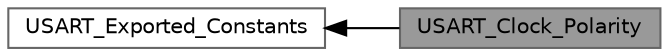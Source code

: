 digraph "USART_Clock_Polarity"
{
 // LATEX_PDF_SIZE
  bgcolor="transparent";
  edge [fontname=Helvetica,fontsize=10,labelfontname=Helvetica,labelfontsize=10];
  node [fontname=Helvetica,fontsize=10,shape=box,height=0.2,width=0.4];
  rankdir=LR;
  Node1 [id="Node000001",label="USART_Clock_Polarity",height=0.2,width=0.4,color="gray40", fillcolor="grey60", style="filled", fontcolor="black",tooltip=" "];
  Node2 [id="Node000002",label="USART_Exported_Constants",height=0.2,width=0.4,color="grey40", fillcolor="white", style="filled",URL="$group___u_s_a_r_t___exported___constants.html",tooltip=" "];
  Node2->Node1 [shape=plaintext, dir="back", style="solid"];
}
